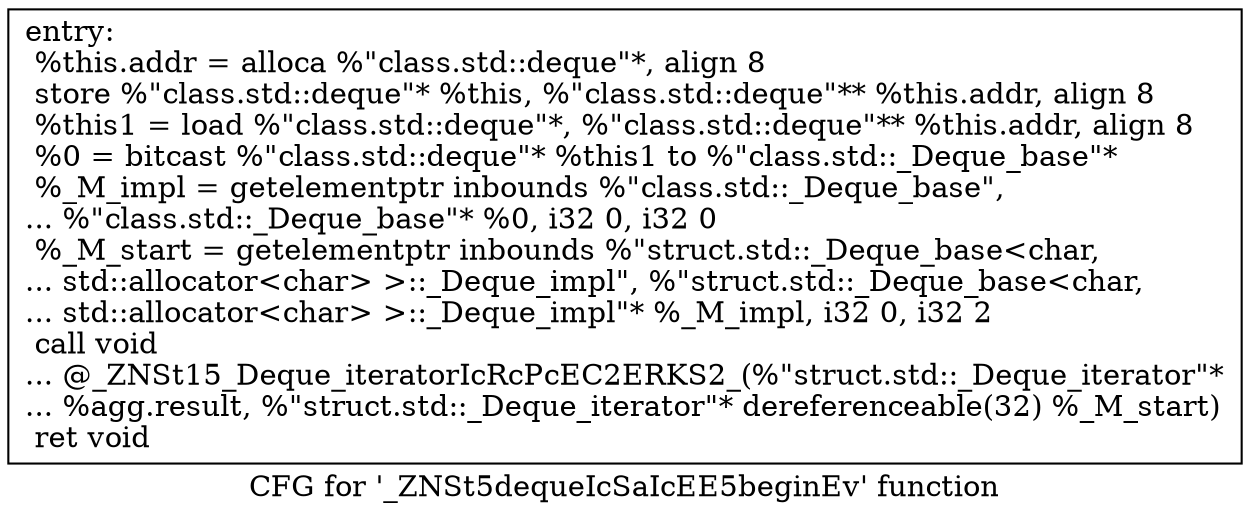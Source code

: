 digraph "CFG for '_ZNSt5dequeIcSaIcEE5beginEv' function" {
	label="CFG for '_ZNSt5dequeIcSaIcEE5beginEv' function";

	Node0x6b88e60 [shape=record,label="{entry:\l  %this.addr = alloca %\"class.std::deque\"*, align 8\l  store %\"class.std::deque\"* %this, %\"class.std::deque\"** %this.addr, align 8\l  %this1 = load %\"class.std::deque\"*, %\"class.std::deque\"** %this.addr, align 8\l  %0 = bitcast %\"class.std::deque\"* %this1 to %\"class.std::_Deque_base\"*\l  %_M_impl = getelementptr inbounds %\"class.std::_Deque_base\",\l... %\"class.std::_Deque_base\"* %0, i32 0, i32 0\l  %_M_start = getelementptr inbounds %\"struct.std::_Deque_base\<char,\l... std::allocator\<char\> \>::_Deque_impl\", %\"struct.std::_Deque_base\<char,\l... std::allocator\<char\> \>::_Deque_impl\"* %_M_impl, i32 0, i32 2\l  call void\l... @_ZNSt15_Deque_iteratorIcRcPcEC2ERKS2_(%\"struct.std::_Deque_iterator\"*\l... %agg.result, %\"struct.std::_Deque_iterator\"* dereferenceable(32) %_M_start)\l  ret void\l}"];
}
